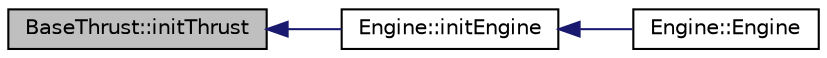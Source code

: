 digraph "BaseThrust::initThrust"
{
  edge [fontname="Helvetica",fontsize="10",labelfontname="Helvetica",labelfontsize="10"];
  node [fontname="Helvetica",fontsize="10",shape=record];
  rankdir="LR";
  Node3 [label="BaseThrust::initThrust",height=0.2,width=0.4,color="black", fillcolor="grey75", style="filled", fontcolor="black"];
  Node3 -> Node4 [dir="back",color="midnightblue",fontsize="10",style="solid",fontname="Helvetica"];
  Node4 [label="Engine::initEngine",height=0.2,width=0.4,color="black", fillcolor="white", style="filled",URL="$group___engine.html#aca6cc0dc7d537295123630a219142337",tooltip="initilization of engine specific data "];
  Node4 -> Node5 [dir="back",color="midnightblue",fontsize="10",style="solid",fontname="Helvetica"];
  Node5 [label="Engine::Engine",height=0.2,width=0.4,color="black", fillcolor="white", style="filled",URL="$group___engine.html#a8c98683b0a3aa28d8ab72a8bcd0d52f2",tooltip="constructor "];
}
